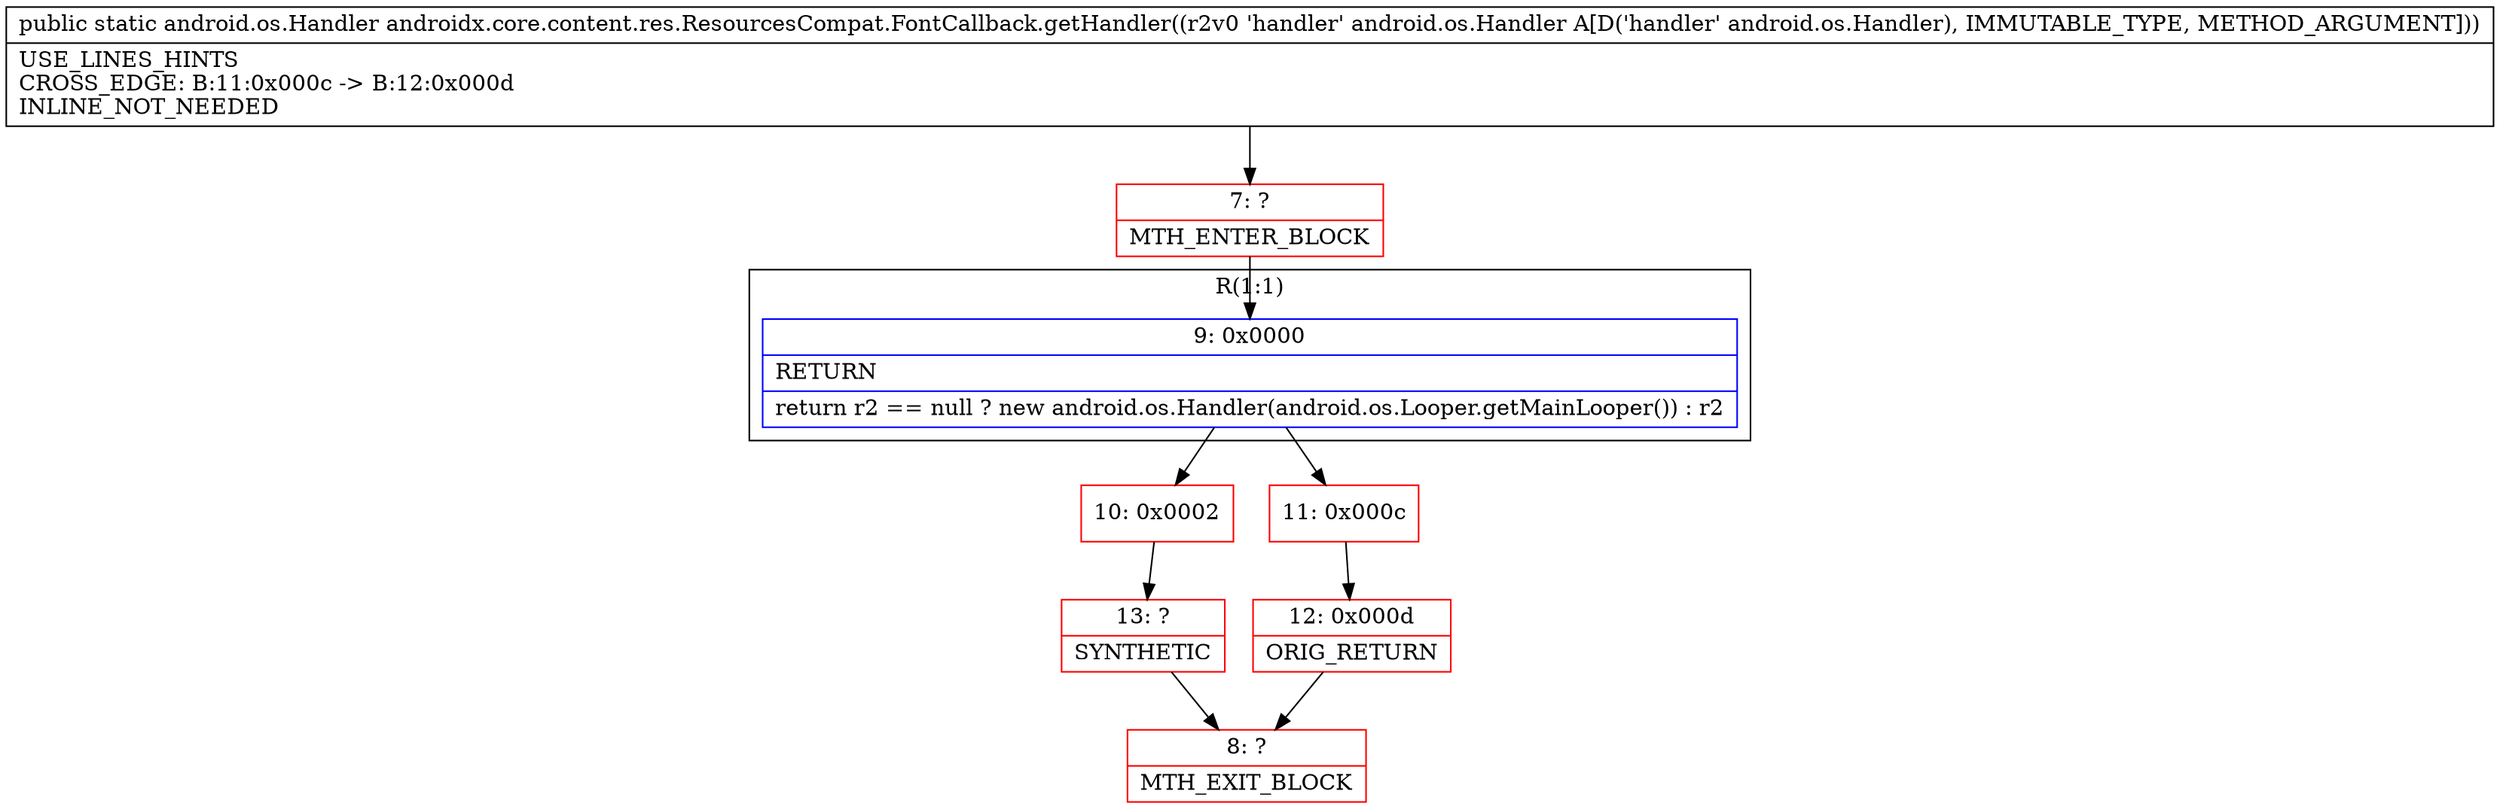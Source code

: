 digraph "CFG forandroidx.core.content.res.ResourcesCompat.FontCallback.getHandler(Landroid\/os\/Handler;)Landroid\/os\/Handler;" {
subgraph cluster_Region_2023341606 {
label = "R(1:1)";
node [shape=record,color=blue];
Node_9 [shape=record,label="{9\:\ 0x0000|RETURN\l|return r2 == null ? new android.os.Handler(android.os.Looper.getMainLooper()) : r2\l}"];
}
Node_7 [shape=record,color=red,label="{7\:\ ?|MTH_ENTER_BLOCK\l}"];
Node_10 [shape=record,color=red,label="{10\:\ 0x0002}"];
Node_13 [shape=record,color=red,label="{13\:\ ?|SYNTHETIC\l}"];
Node_8 [shape=record,color=red,label="{8\:\ ?|MTH_EXIT_BLOCK\l}"];
Node_11 [shape=record,color=red,label="{11\:\ 0x000c}"];
Node_12 [shape=record,color=red,label="{12\:\ 0x000d|ORIG_RETURN\l}"];
MethodNode[shape=record,label="{public static android.os.Handler androidx.core.content.res.ResourcesCompat.FontCallback.getHandler((r2v0 'handler' android.os.Handler A[D('handler' android.os.Handler), IMMUTABLE_TYPE, METHOD_ARGUMENT]))  | USE_LINES_HINTS\lCROSS_EDGE: B:11:0x000c \-\> B:12:0x000d\lINLINE_NOT_NEEDED\l}"];
MethodNode -> Node_7;Node_9 -> Node_10;
Node_9 -> Node_11;
Node_7 -> Node_9;
Node_10 -> Node_13;
Node_13 -> Node_8;
Node_11 -> Node_12;
Node_12 -> Node_8;
}

